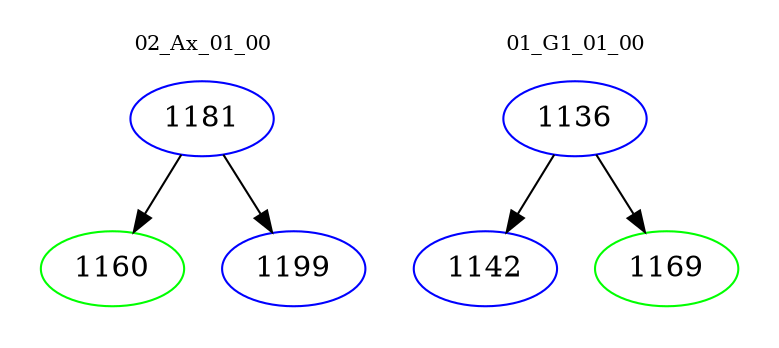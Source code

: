 digraph{
subgraph cluster_0 {
color = white
label = "02_Ax_01_00";
fontsize=10;
T0_1181 [label="1181", color="blue"]
T0_1181 -> T0_1160 [color="black"]
T0_1160 [label="1160", color="green"]
T0_1181 -> T0_1199 [color="black"]
T0_1199 [label="1199", color="blue"]
}
subgraph cluster_1 {
color = white
label = "01_G1_01_00";
fontsize=10;
T1_1136 [label="1136", color="blue"]
T1_1136 -> T1_1142 [color="black"]
T1_1142 [label="1142", color="blue"]
T1_1136 -> T1_1169 [color="black"]
T1_1169 [label="1169", color="green"]
}
}
